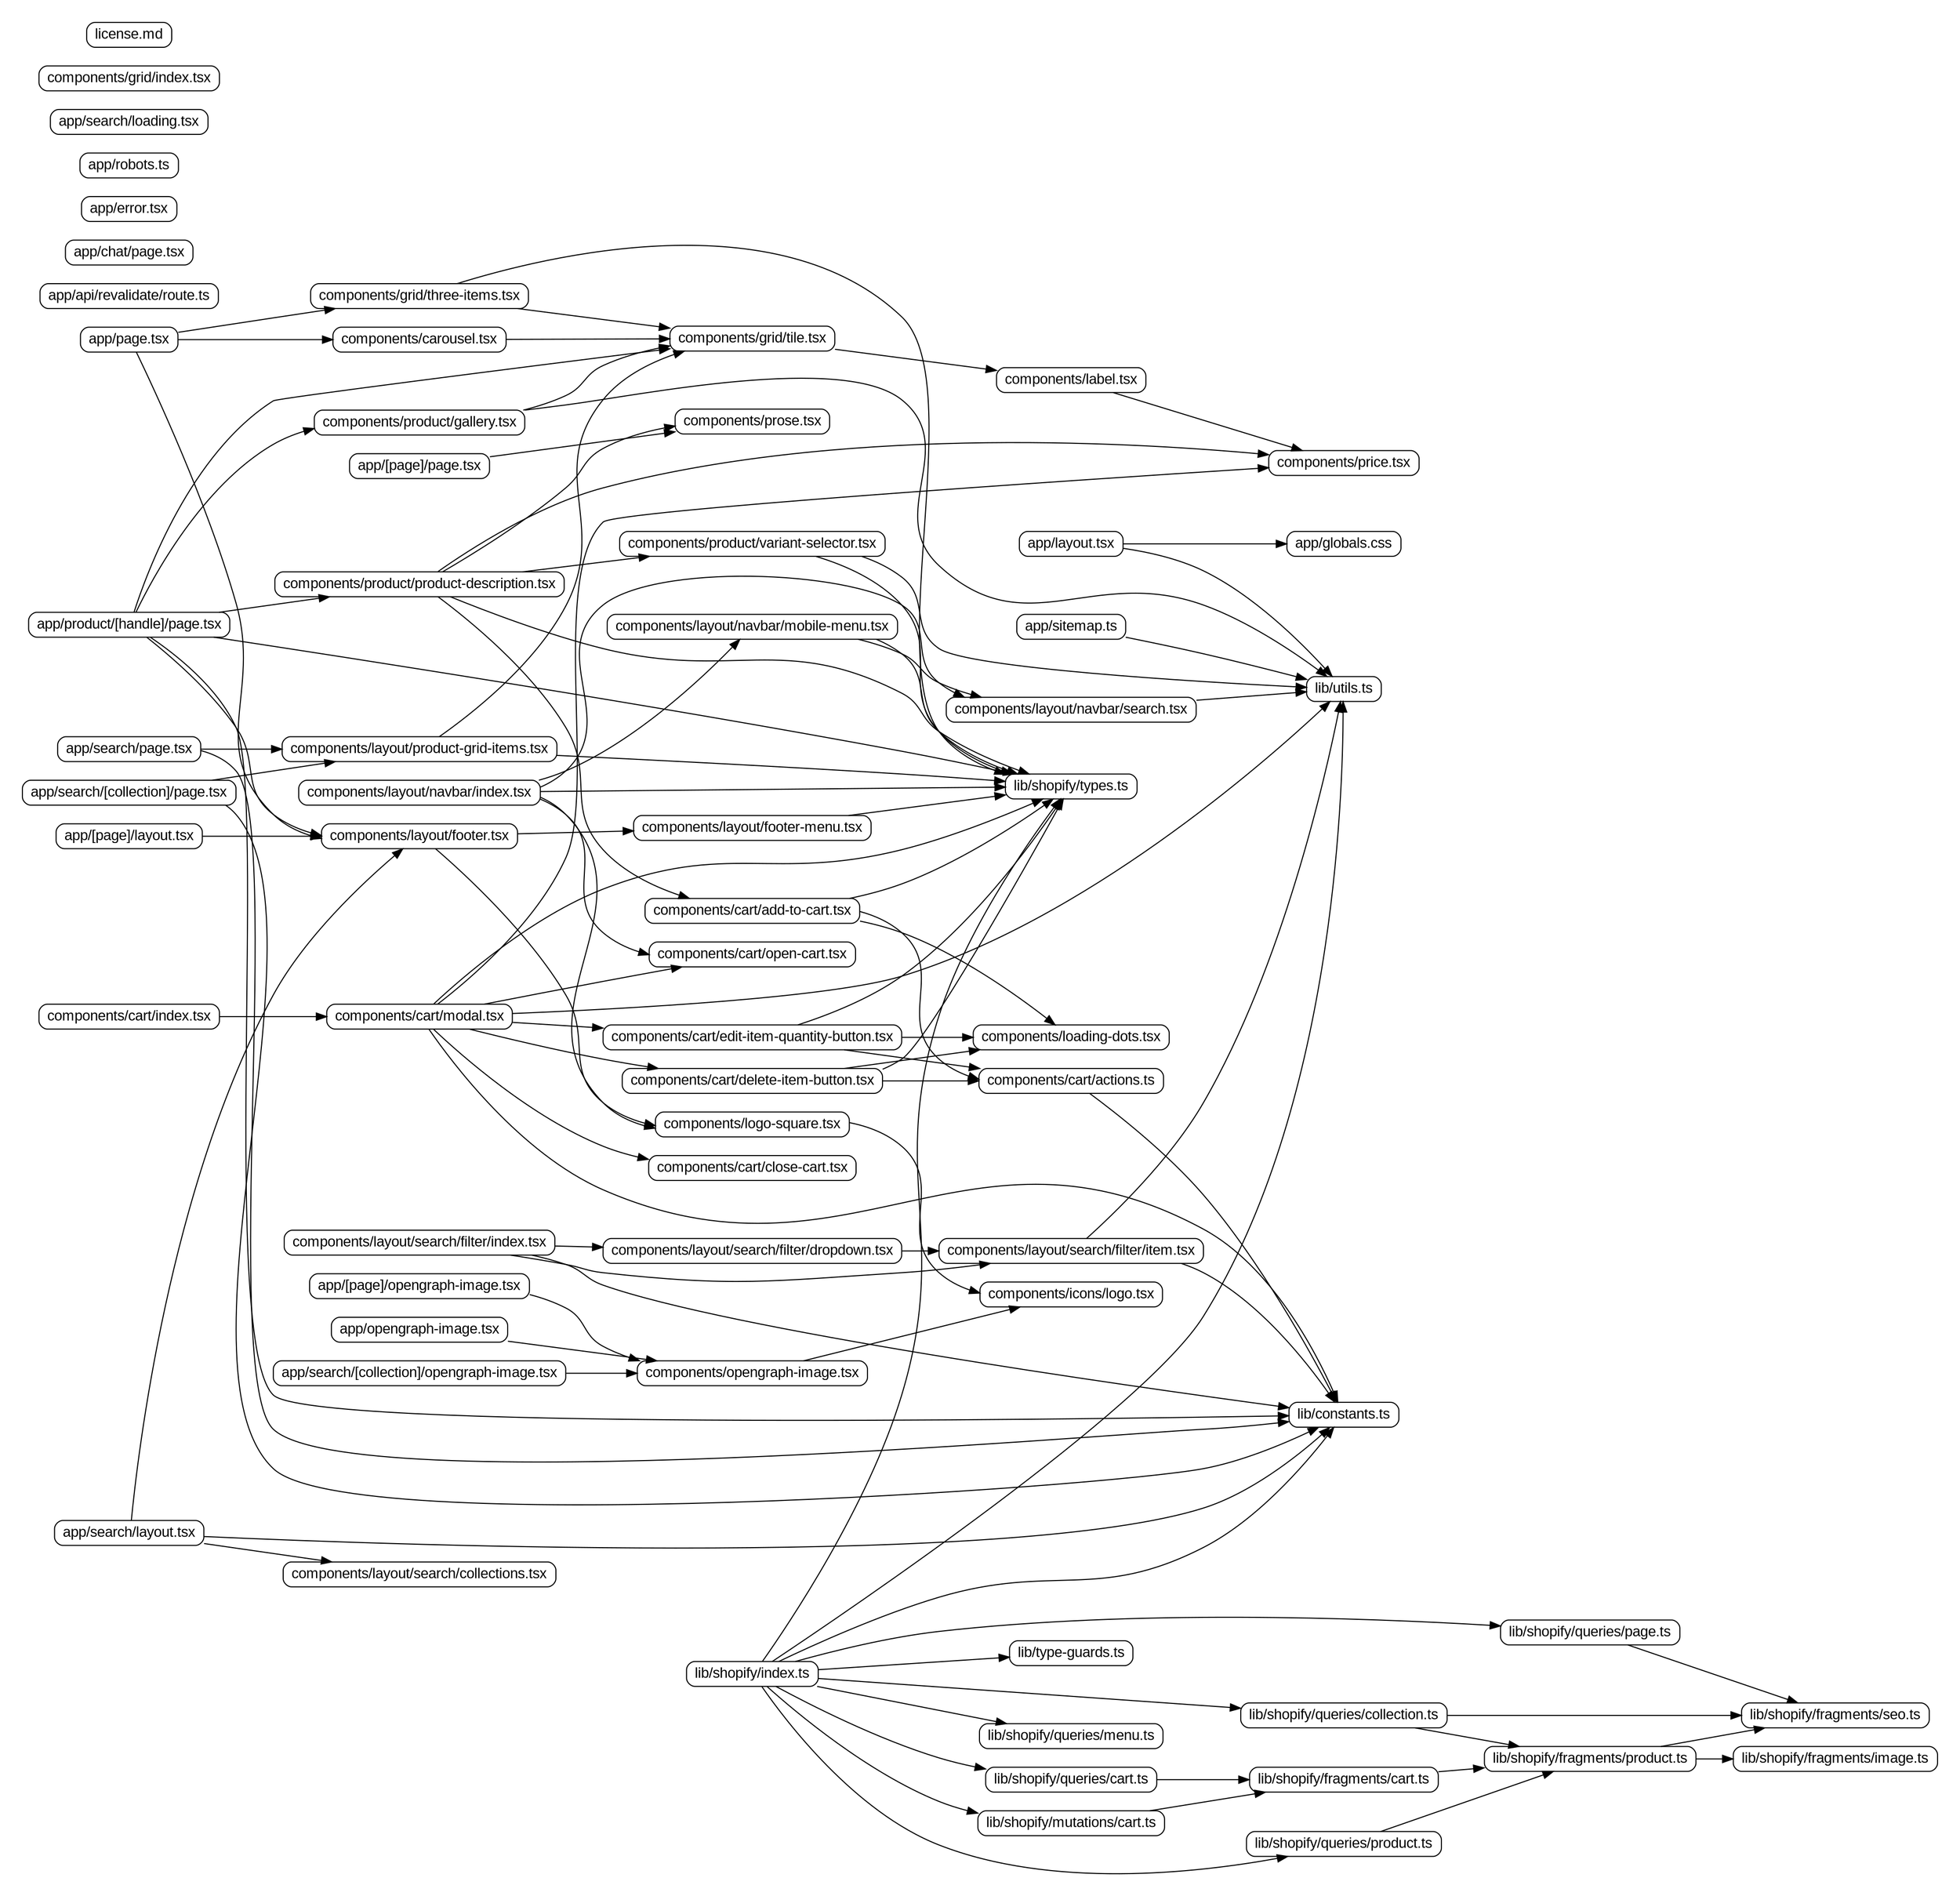 digraph G {
	graph [bb="0,0,1842.2,1806.1",
		bgcolor="white",
		layout=dot,
		overlap=false,
		pad=0.3,
		rankdir=LR
	];
	node [color="#black",
		fontcolor="#black",
		fontname=Arial,
		fontsize="14px",
		height=0,
		label="\N",
		shape=box,
		style=rounded
	];
	edge [color="#black"];
	"app/[page]/layout.tsx"	[height=0.32986,
		pos="102.5,1191.2",
		width=1.9514];
	"components/layout/footer.tsx"	[height=0.32986,
		pos="381.75,1191.2",
		width=2.6181];
	"app/[page]/layout.tsx" -> "components/layout/footer.tsx"	[pos="e,287.01,1191.2 173.1,1191.2 204.09,1191.2 241.25,1191.2 275.52,1191.2"];
	"components/layout/footer-menu.tsx"	[height=0.32986,
		pos="702.25,1191.2",
		width=3.1701];
	"components/layout/footer.tsx" -> "components/layout/footer-menu.tsx"	[pos="e,587.82,1191.2 476.16,1191.2 507.57,1191.2 543.14,1191.2 576.57,1191.2"];
	"components/logo-square.tsx"	[height=0.32986,
		pos="702.25,791.23",
		width=2.5868];
	"components/layout/footer.tsx" -> "components/logo-square.tsx"	[pos="e,608.83,787.47 426.79,1178.9 458.78,1167.5 500.21,1147.3 522.5,1114.2 598.03,1002.1 464.24,909.12 558.5,812.23 569.25,801.18 583.09,\
794.23 597.9,790.05"];
	"app/[page]/opengraph-image.tsx"	[height=0.32986,
		pos="381.75,509.23",
		width=2.9306];
	"components/opengraph-image.tsx"	[height=0.32986,
		pos="702.25,509.23",
		width=3.0764];
	"app/[page]/opengraph-image.tsx" -> "components/opengraph-image.tsx"	[pos="e,591.26,509.23 487.48,509.23 517.11,509.23 549.61,509.23 580.12,509.23"];
	"components/icons/logo.tsx"	[color="#black",
		fontcolor="#black",
		height=0.32986,
		pos="1009.2,585.23",
		width=2.441];
	"components/opengraph-image.tsx" -> "components/icons/logo.tsx"	[pos="e,958.73,572.89 752.59,521.53 805.78,534.78 890.48,555.89 947.67,570.14"];
	"app/[page]/page.tsx"	[height=0.32986,
		pos="381.75,1350.2",
		width=1.8681];
	"components/prose.tsx"	[color="#black",
		fontcolor="#black",
		height=0.32986,
		pos="702.25,1465.2",
		width=2.066];
	"app/[page]/page.tsx" -> "components/prose.tsx"	[pos="e,627.64,1464.4 449.32,1348 474.19,1350.1 501.48,1356.3 522.5,1371.2 550.4,1391 530.91,1419 558.5,1439.2 575.22,1451.5 595.94,1458.5 \
616.35,1462.5"];
	"app/api/revalidate/route.ts"	[color="#black",
		fontcolor="#black",
		height=0.32986,
		pos="102.5,1542.2",
		width=2.3785];
	"app/chat/page.tsx"	[color="#black",
		fontcolor="#black",
		height=0.32986,
		pos="102.5,1584.2",
		width=1.7014];
	"app/error.tsx"	[color="#black",
		fontcolor="#black",
		height=0.32986,
		pos="102.5,1626.2",
		width=1.2639];
	"app/globals.css"	[color="#black",
		fontcolor="#black",
		height=0.32986,
		pos="1271.6,1309.2",
		width=1.5139];
	"app/layout.tsx"	[height=0.32986,
		pos="1009.2,1309.2",
		width=1.3785];
	"app/layout.tsx" -> "app/globals.css"	[pos="e,1216.9,1309.2 1059.2,1309.2 1100.6,1309.2 1160.1,1309.2 1205.4,1309.2"];
	"lib/utils.ts"	[color="#black",
		fontcolor="#black",
		height=0.32986,
		pos="1271.6,1086.2",
		width=0.99306];
	"app/layout.tsx" -> "lib/utils.ts"	[pos="e,1266.2,1098.4 1059.1,1307.8 1084,1305 1113.8,1298.4 1136.5,1283.2 1202.4,1239.3 1244.8,1150.8 1261.9,1109.1"];
	"app/opengraph-image.tsx"	[height=0.32986,
		pos="381.75,593.23",
		width=2.3576];
	"app/opengraph-image.tsx" -> "components/opengraph-image.tsx"	[pos="e,592.81,521.57 466.79,589.57 485.85,586.33 505.47,580.97 522.5,572.23 542.91,561.76 538.25,546.03 558.5,535.23 565.92,531.28 573.83,\
527.92 581.98,525.05"];
	"app/page.tsx"	[height=0.32986,
		pos="102.5,1500.2",
		width=1.2951];
	"app/page.tsx" -> "components/layout/footer.tsx"	[pos="e,349.44,1203.6 108.17,1488.1 122.79,1451.4 170.93,1339.9 241,1271.2 269.41,1243.4 309.39,1221.8 339.31,1208.1"];
	"components/carousel.tsx"	[height=0.32986,
		pos="381.75,1500.2",
		width=2.3056];
	"app/page.tsx" -> "components/carousel.tsx"	[pos="e,298.37,1500.2 149.59,1500.2 186.93,1500.2 240.76,1500.2 287.08,1500.2"];
	"components/grid/three-items.tsx"	[height=0.32986,
		pos="381.75,1542.2",
		width=2.9097];
	"app/page.tsx" -> "components/grid/three-items.tsx"	[pos="e,298.35,1529.9 149.33,1507.3 176.06,1511.4 210.44,1516.6 241,1521.2 255.93,1523.5 271.76,1525.9 287.2,1528.2"];
	"components/grid/tile.tsx"	[height=0.32986,
		pos="702.25,1507.2",
		width=2.2014];
	"components/carousel.tsx" -> "components/grid/tile.tsx"	[pos="e,622.73,1505.5 465.19,1502 509.96,1503 565.38,1504.2 611.28,1505.3"];
	"components/grid/three-items.tsx" -> "components/grid/tile.tsx"	[pos="e,622.54,1515.9 486.6,1530.8 526.83,1526.4 572.45,1521.4 611.26,1517.1"];
	"lib/shopify/types.ts"	[color="#black",
		fontcolor="#black",
		height=0.32986,
		pos="1009.2,1095.2",
		width=1.7535];
	"components/grid/three-items.tsx" -> "lib/shopify/types.ts"	[pos="e,945.81,1090.6 417.24,1554.6 502.81,1582.8 726.53,1641.1 846,1528.2 912.81,1465.1 819.59,1183.7 882,1116.2 895.5,1101.6 914.97,\
1094.7 934.6,1091.8"];
	"app/product/[handle]/page.tsx"	[height=0.32986,
		pos="102.5,1265.2",
		width=2.691];
	"app/product/[handle]/page.tsx" -> "components/layout/footer.tsx"	[pos="e,302.67,1203.6 134.48,1252.9 162.08,1242.3 203.74,1227.1 241,1217.2 257.24,1212.9 274.72,1209.1 291.65,1205.7"];
	"app/product/[handle]/page.tsx" -> "components/grid/tile.tsx"	[pos="e,622.53,1496.8 111.09,1277.5 129.51,1306.1 179.66,1377.8 241,1413.2 256.67,1422.3 540.71,1482.9 558.5,1486.2 575.46,1489.4 593.64,\
1492.4 611.14,1495.1"];
	"components/product/gallery.tsx"	[height=0.32986,
		pos="381.75,1392.2",
		width=2.816];
	"app/product/[handle]/page.tsx" -> "components/product/gallery.tsx"	[pos="e,280.17,1383.4 115,1277.5 137.04,1300.3 187.76,1348.5 241,1371.2 249.94,1375 259.45,1378.2 269.15,1380.8"];
	"components/product/product-description.tsx"	[height=0.32986,
		pos="381.75,1292.2",
		width=3.8681];
	"app/product/[handle]/page.tsx" -> "components/product/product-description.tsx"	[pos="e,253.97,1279.9 199.69,1274.6 213.65,1276 228.24,1277.4 242.83,1278.8"];
	"lib/constants.ts"	[color="#black",
		fontcolor="#blakc",
		height=0.32986,
		pos="1271.6,469.23",
		width=1.4618];
	"app/product/[handle]/page.tsx" -> "lib/constants.ts"	[pos="e,1218.8,468.25 148.89,1253 169.6,1244.9 192.3,1232.1 205,1212.2 248.44,1144.4 183.16,544.29 241,488.23 275.76,454.54 988.94,464.27 \
1207.5,468.05"];
	"app/product/[handle]/page.tsx" -> "lib/shopify/types.ts"	[pos="e,945.81,1093.2 199.57,1261.1 394.56,1252.4 820.51,1231.3 846,1212.2 882.51,1185 846.81,1145.2 882,1116.2 896.71,1104.1 915.71,1097.8 \
934.5,1094.7"];
	"components/label.tsx"	[height=0.32986,
		pos="1009.2,1486.2",
		width=1.9931];
	"components/grid/tile.tsx" -> "components/label.tsx"	[pos="e,937.01,1491.1 781.8,1501.8 825.88,1498.8 880.84,1495 925.58,1491.9"];
	"components/product/gallery.tsx" -> "lib/utils.ts"	[pos="e,1262.1,1098.4 483.51,1398.8 581.86,1400.8 732.81,1391.7 846,1330.2 867.6,1318.5 861.17,1301.3 882,1288.2 981.11,1226.1 1035.2,\
1279.7 1136.5,1221.2 1187.7,1191.7 1232.8,1137.6 1255.3,1107.6"];
	"components/product/gallery.tsx" -> "components/grid/tile.tsx"	[pos="e,622.65,1506.8 449.3,1404.6 473.9,1411.4 500.99,1421.7 522.5,1437.2 544.43,1453 535.34,1472.3 558.5,1486.2 574.39,1495.8 593.04,\
1501.6 611.51,1505"];
	"components/product/product-description.tsx" -> "components/prose.tsx"	[pos="e,627.61,1466.4 480.24,1304.6 495.79,1310.1 510.64,1318 522.5,1329.2 559.9,1364.5 519.74,1405.4 558.5,1439.2 574.51,1453.2 595.47,\
1460.8 616.37,1464.7"];
	"components/product/product-description.tsx" -> "lib/shopify/types.ts"	[pos="e,945.76,1092.3 521.29,1286 648.67,1279.1 821.42,1265.9 846,1245.2 891.53,1206.9 837.71,1156 882,1116.2 896.37,1103.3 915.54,1096.8 \
934.6,1093.7"];
	"components/cart/add-to-cart.tsx"	[height=0.32986,
		pos="702.25,955.23",
		width=2.8681];
	"components/product/product-description.tsx" -> "components/cart/add-to-cart.tsx"	[pos="e,635.94,967.6 422.66,1279.9 454.77,1267.9 498.37,1246.4 522.5,1212.2 574.13,1139.2 502.3,1083.8 558.5,1014.2 575.23,993.52 600.46,\
980 625.08,971.2"];
	"components/price.tsx"	[color="#blakc",
		fontcolor="#blakc",
		height=0.32986,
		pos="1271.6,1425.2",
		width=2.0035];
	"components/product/product-description.tsx" -> "components/price.tsx"	[pos="e,1199.1,1433.9 456.85,1304.6 478.86,1310.2 502.43,1318.1 522.5,1329.2 541.73,1339.9 538.42,1354.2 558.5,1363.2 769.39,1457.9 1050.4,\
1447.6 1187.8,1435"];
	"components/product/variant-selector.tsx"	[height=0.32986,
		pos="702.25,1309.2",
		width=3.5451];
	"components/product/product-description.tsx" -> "components/product/variant-selector.tsx"	[pos="e,574.6,1302.5 521.06,1299.6 535.1,1300.4 549.36,1301.1 563.4,1301.9"];
	"app/robots.ts"	[color="#blakc",
		fontcolor="#blakc",
		height=0.32986,
		pos="102.5,1668.2",
		width=1.3056];
	"app/search/[collection]/opengraph-image.tsx"	[height=0.32986,
		pos="381.75,551.23",
		width=3.9097];
	"app/search/[collection]/opengraph-image.tsx" -> "components/opengraph-image.tsx"	[pos="e,607.53,521.59 476.59,538.86 514.16,533.91 557.62,528.17 596.25,523.08"];
	"app/search/[collection]/page.tsx"	[height=0.32986,
		pos="102.5,1049.2",
		width=2.8472];
	"app/search/[collection]/page.tsx" -> "lib/constants.ts"	[pos="e,1218.8,462.56 158.88,1036.9 176.42,1030.2 194.08,1019.9 205,1004.2 274.99,903.99 151.76,538.81 241,455.23 313.62,387.22 1037.1,\
450.06 1136.5,455.23 1159.7,456.44 1185.1,458.82 1207.4,461.27"];
	"components/layout/product-grid-items.tsx"	[height=0.32986,
		pos="381.75,1093.2",
		width=3.6701];
	"app/search/[collection]/page.tsx" -> "components/layout/product-grid-items.tsx"	[pos="e,302.89,1080.9 181.47,1061.6 215.72,1067 256.13,1073.5 291.57,1079.1"];
	"components/layout/product-grid-items.tsx" -> "components/grid/tile.tsx"	[pos="e,622.52,1513.1 426.84,1105.5 458.85,1116.9 500.3,1137.1 522.5,1170.2 561.84,1229 509.35,1435.5 558.5,1486.2 572.4,1500.6 591.5,\
1508 611.21,1511.5"];
	"components/layout/product-grid-items.tsx" -> "lib/shopify/types.ts"	[pos="e,945.64,1104 432.76,1105.6 467.73,1113.5 515.65,1123.1 558.5,1127.2 685.69,1139.4 719.62,1146.1 846,1127.2 862.55,1124.8 865.71,\
1120.1 882,1116.2 898.86,1112.3 917.15,1108.8 934.44,1105.8"];
	"app/search/layout.tsx"	[height=0.32986,
		pos="102.5,353.23",
		width=1.9931];
	"app/search/layout.tsx" -> "components/layout/footer.tsx"	[pos="e,337.12,1179 106.46,365.38 119.57,419.57 173.25,644.92 205,832.23 215.56,894.52 205.48,1062 241,1114.2 261.13,1143.8 296.56,1163.2 \
326.71,1175.1"];
	"app/search/layout.tsx" -> "lib/constants.ts"	[pos="e,1257.4,456.89 173.12,340.88 343.37,313.63 791.99,259.8 1136.5,379.23 1180.6,394.53 1224.1,428.02 1249.1,449.55"];
	"components/layout/search/collections.tsx"	[color="#black",
		fontcolor="#black",
		height=0.32986,
		pos="381.75,353.23",
		width=3.6389];
	"app/search/layout.tsx" -> "components/layout/search/collections.tsx"	[pos="e,250.38,353.23 174.54,353.23 194.37,353.23 216.65,353.23 239.03,353.23"];
	"app/search/loading.tsx"	[color="#black",
		fontcolor="#black",
		height=0.32986,
		pos="102.5,1710.2",
		width=2.0972];
	"app/search/page.tsx"	[height=0.32986,
		pos="102.5,983.23",
		width=1.9097];
	"app/search/page.tsx" -> "lib/constants.ts"	[pos="e,1247.2,457.07 120.47,971.08 144.17,953.01 186.37,916.61 205,874.23 246,780.98 166.19,486.38 241,417.23 314.07,349.7 1038.7,398.94 \
1136.5,417.23 1172.1,423.89 1210.4,439.7 1236.9,452.14"];
	"app/search/page.tsx" -> "components/layout/product-grid-items.tsx"	[pos="e,349.95,1081 134.5,995.53 184.57,1015.4 283.3,1054.6 339.34,1076.8"];
	"app/sitemap.ts"	[height=0.32986,
		pos="1009.2,1137.2",
		width=1.4514];
	"app/sitemap.ts" -> "lib/utils.ts"	[pos="e,1235.4,1094.7 1062,1129.3 1084.9,1125.6 1112.1,1121 1136.5,1116.2 1165.9,1110.5 1198.7,1103.2 1224.5,1097.2"];
	"components/cart/actions.ts"	[height=0.32986,
		pos="1009.2,749.23",
		width=2.4618];
	"components/cart/actions.ts" -> "lib/constants.ts"	[pos="e,1265.6,481.52 1043.5,736.9 1070.8,725.54 1109.3,706.62 1136.5,681.23 1197.5,624.36 1242.3,533.95 1261,492"];
	"components/cart/add-to-cart.tsx" -> "lib/shopify/types.ts"	[pos="e,945.78,1083.4 747.5,967.55 777.18,977.18 816.14,992.6 846,1014.2 865.91,1028.7 861.45,1042.7 882,1056.2 897.88,1066.7 916.69,1074.4 \
934.88,1080.1"];
	"components/cart/add-to-cart.tsx" -> "components/cart/actions.ts"	[pos="e,963.31,761.6 805.83,954.58 820.55,950.58 834.56,944.17 846,934.23 888.69,897.17 845.69,855.57 882,812.23 900.23,790.48 927.81,\
775.52 952.56,765.65"];
	"components/loading-dots.tsx"	[color="#black",
		fontcolor="#black",
		height=0.32986,
		pos="1009.2,833.23",
		width=2.6181];
	"components/cart/add-to-cart.tsx" -> "components/loading-dots.tsx"	[pos="e,993.26,845.59 805.9,945.34 819.61,942.52 833.3,938.89 846,934.23 899.41,914.65 954.05,876 984.32,852.6"];
	"components/cart/close-cart.tsx"	[color="#black",
		fontcolor="#black",
		height=0.32986,
		pos="702.25,749.23",
		width=2.7743];
	"components/cart/delete-item-button.tsx"	[height=0.32986,
		pos="702.25,833.23",
		width=3.4826];
	"components/cart/delete-item-button.tsx" -> "lib/shopify/types.ts"	[pos="e,945.64,1089.1 767.07,845.59 795.11,854.17 826.11,868.5 846,892.23 893.93,949.43 831.48,1001.3 882,1056.2 895.76,1071.2 915.12,\
1080.5 934.55,1086.2"];
	"components/cart/delete-item-button.tsx" -> "components/cart/actions.ts"	[pos="e,981.88,761.6 806.35,820.89 819.78,818.46 833.28,815.59 846,812.23 890.36,800.52 939.18,780.54 971.56,766.22"];
	"components/cart/delete-item-button.tsx" -> "components/loading-dots.tsx"	[pos="e,914.52,833.23 827.75,833.23 852.77,833.23 878.84,833.23 903.13,833.23"];
	"components/cart/edit-item-quantity-button.tsx"	[height=0.32986,
		pos="702.25,707.23",
		width=3.9931];
	"components/cart/edit-item-quantity-button.tsx" -> "lib/shopify/types.ts"	[pos="e,945.94,1090.3 835.87,719.52 839.48,722.09 842.87,724.99 846,728.23 947.78,833.82 788.62,943.15 882,1056.2 895.25,1072.3 914.96,\
1081.9 934.89,1087.5"];
	"components/cart/edit-item-quantity-button.tsx" -> "components/cart/actions.ts"	[pos="e,920.34,737.13 793.11,719.61 829.65,724.64 872.01,730.47 909.42,735.63"];
	"components/cart/edit-item-quantity-button.tsx" -> "components/loading-dots.tsx"	[pos="e,975.06,820.96 827,719.61 833.59,722.05 839.97,724.91 846,728.23 867.53,740.11 862.62,755.11 882,770.23 907.01,789.75 939.02,805.64 \
964.56,816.58"];
	"components/cart/index.tsx"	[height=0.32986,
		pos="102.5,853.23",
		width=2.4097];
	"components/cart/modal.tsx"	[height=0.32986,
		pos="381.75,853.23",
		width=2.4826];
	"components/cart/index.tsx" -> "components/cart/modal.tsx"	[pos="e,292.21,853.23 189.7,853.23 218.6,853.23 251.06,853.23 280.91,853.23"];
	"components/cart/modal.tsx" -> "lib/utils.ts"	[pos="e,1249.1,1073.9 471.59,852.52 565.84,853.65 718.43,860.91 846,892.23 981.99,925.63 1010.1,953.94 1136.5,1014.2 1172.3,1031.3 1212.2,\
1053.1 1239.1,1068.2"];
	"components/cart/modal.tsx" -> "lib/constants.ts"	[pos="e,1265.9,481.21 390.83,841.06 413.04,808.8 478.69,721.18 558.5,686.23 794.32,582.96 910.17,770.91 1136.5,648.23 1201.4,613.03 1243.9,\
531.31 1261.5,491.64"];
	"components/cart/modal.tsx" -> "lib/shopify/types.ts"	[pos="e,945.98,1093.3 401.38,865.29 430.59,884.99 487.45,926.71 522.5,974.23 546.12,1006.3 526.15,1033.1 558.5,1056.2 588.32,1077.6 815.04,\
1088.6 934.74,1092.9"];
	"components/cart/modal.tsx" -> "components/cart/close-cart.tsx"	[pos="e,602.12,759.94 403.58,840.89 435.69,822.46 499.72,788.01 558.5,770.23 568.93,767.08 579.94,764.39 591.02,762.1"];
	"components/cart/modal.tsx" -> "components/cart/delete-item-button.tsx"	[pos="e,576.41,841.07 471.47,847.66 500.53,845.84 533.52,843.77 565.25,841.77"];
	"components/cart/modal.tsx" -> "components/cart/edit-item-quantity-button.tsx"	[pos="e,585.09,719.56 395.13,841.15 422.2,815.54 489.71,755.88 558.5,728.23 563.54,726.21 568.74,724.38 574.06,722.72"];
	"components/cart/open-cart.tsx"	[color="#black",
		fontcolor="#black",
		height=0.32986,
		pos="702.25,913.23",
		width=2.7535];
	"components/cart/modal.tsx" -> "components/cart/open-cart.tsx"	[pos="e,632.61,900.89 445.76,865.6 479.23,872.12 521.08,880.21 558.5,887.23 578.87,891.06 600.89,895.11 621.39,898.85"];
	"components/cart/modal.tsx" -> "components/price.tsx"	[pos="e,1199.3,1414.1 405.62,865.5 437.93,884.19 495.95,923.11 522.5,974.23 559.15,1044.8 502.66,1273.6 558.5,1330.2 603.66,1376 782.23,\
1354.9 846,1363.2 965.13,1378.8 1102.7,1399.3 1188.2,1412.4"];
	"components/grid/index.tsx"	[color="#black",
		fontcolor="#black",
		height=0.32986,
		pos="102.5,1752.2",
		width=2.4097];
	"components/label.tsx" -> "components/price.tsx"	[pos="e,1218,1437.6 1062.9,1473.9 1104.5,1464.2 1162.6,1450.5 1206.8,1440.2"];
	"components/layout/footer-menu.tsx" -> "lib/shopify/types.ts"	[pos="e,945.83,1096.2 816.56,1179 826.92,1175.4 836.92,1170.9 846,1165.2 868.92,1150.9 858.98,1130.4 882,1116.2 897.68,1106.6 916.42,1101 \
934.61,1097.8"];
	"components/logo-square.tsx" -> "components/icons/logo.tsx"	[pos="e,921.07,585.91 795.81,793.8 814.32,790.15 832.26,783.05 846,770.23 900.58,719.35 827.9,657.63 882,606.23 890.09,598.54 899.88,593.06 \
910.37,589.22"];
	"components/layout/navbar/index.tsx"	[height=0.32986,
		pos="381.75,995.23",
		width=3.2222];
	"components/layout/navbar/index.tsx" -> "lib/shopify/types.ts"	[pos="e,945.92,1103.6 405.14,1007.6 450.62,1032.6 550.25,1087.1 558.5,1089.2 687.58,1122.5 844.48,1114.1 934.72,1104.8"];
	"components/layout/navbar/index.tsx" -> "components/cart/open-cart.tsx"	[pos="e,602.87,925.22 412.71,982.89 447.28,969.11 506.11,947.06 558.5,934.23 569.18,931.62 580.38,929.29 591.63,927.21"];
	"components/layout/navbar/index.tsx" -> "components/logo-square.tsx"	[pos="e,608.79,792.58 400.3,983.03 428.51,962.79 484.63,919.96 522.5,874.23 542.82,849.69 532.12,830.11 558.5,812.23 570.2,804.31 583.68,\
798.86 597.58,795.17"];
	"components/layout/navbar/mobile-menu.tsx"	[height=0.32986,
		pos="702.25,1035.2",
		width=3.8785];
	"components/layout/navbar/index.tsx" -> "components/layout/navbar/mobile-menu.tsx"	[pos="e,602.87,1022.9 480.91,1007.6 516.03,1012 555.81,1017 591.82,1021.5"];
	"components/layout/navbar/search.tsx"	[height=0.32986,
		pos="1009.2,1035.2",
		width=3.3368];
	"components/layout/navbar/index.tsx" -> "components/layout/navbar/search.tsx"	[pos="e,923.77,1022.9 498.1,997.16 591.94,999.4 727.7,1004.2 846,1014.2 867.57,1016.1 890.68,1018.7 912.49,1021.4"];
	"components/layout/navbar/mobile-menu.tsx" -> "lib/shopify/types.ts"	[pos="e,951.26,1082.9 773.02,1047.6 796.26,1051.8 822.27,1056.6 846,1061.2 876.92,1067.3 911.06,1074.4 940.02,1080.5"];
	"components/layout/navbar/mobile-menu.tsx" -> "components/layout/navbar/search.tsx"	[pos="e,888.93,1035.2 842.36,1035.2 854.15,1035.2 866.04,1035.2 877.76,1035.2"];
	"components/layout/navbar/search.tsx" -> "lib/utils.ts"	[pos="e,1235.7,1079.4 1073.3,1047.6 1119.9,1056.7 1182.4,1069 1224.4,1077.2"];
	"components/layout/search/filter/dropdown.tsx"	[height=0.32986,
		pos="702.25,589.23",
		width=3.9931];
	"components/layout/search/filter/item.tsx"	[height=0.32986,
		pos="1009.2,627.23",
		width=3.5347];
	"components/layout/search/filter/dropdown.tsx" -> "components/layout/search/filter/item.tsx"	[pos="e,908.94,614.86 802.27,601.57 832.72,605.37 866.41,609.56 897.58,613.45"];
	"components/layout/search/filter/item.tsx" -> "lib/utils.ts"	[pos="e,1268.5,1074 1032,639.51 1059.8,656.24 1107.8,688.69 1136.5,728.23 1216.5,838.61 1254.5,1002.3 1266.4,1062.7"];
	"components/layout/search/filter/item.tsx" -> "lib/constants.ts"	[pos="e,1262.9,481.21 1115.9,614.91 1123.1,612.49 1130,609.62 1136.5,606.23 1189.8,578.46 1234.6,521.7 1256.4,490.67"];
	"components/layout/search/filter/index.tsx"	[height=0.32986,
		pos="381.75,635.23",
		width=3.6181];
	"components/layout/search/filter/index.tsx" -> "lib/constants.ts"	[pos="e,1218.7,476.89 504.43,622.9 510.71,620.44 516.78,617.57 522.5,614.23 544.93,601.16 535.96,581.11 558.5,568.23 670.41,504.3 718.32,\
547.84 846,530.23 974.42,512.52 1124.5,490.7 1207.4,478.54"];
	"components/layout/search/filter/index.tsx" -> "components/layout/search/filter/dropdown.tsx"	[pos="e,615.66,601.6 468.1,622.91 510.14,616.84 561.01,609.49 604.49,603.21"];
	"components/layout/search/filter/index.tsx" -> "components/layout/search/filter/item.tsx"	[pos="e,881.75,628.85 512.35,633.58 616.88,632.24 763.55,630.36 870.25,629"];
	"components/product/variant-selector.tsx" -> "lib/utils.ts"	[pos="e,1249.7,1098.6 788.28,1296.9 807.68,1292.6 827.9,1286.8 846,1279.2 863.73,1271.8 864.91,1264 882,1255.2 989.59,1199.8 1026.4,1208.5 \
1136.5,1158.2 1172.8,1141.7 1212.9,1119.6 1239.7,1104.3"];
	"components/product/variant-selector.tsx" -> "lib/shopify/types.ts"	[pos="e,945.92,1091.7 827.23,1296.9 834.05,1293.2 840.39,1288.7 846,1283.2 900.54,1230.4 827.05,1168.6 882,1116.2 896.11,1102.8 915.39,\
1096.1 934.63,1093.1"];
	"lib/shopify/fragments/cart.ts"	[height=0.32986,
		pos="1271.6,134.23",
		width=2.5139];
	"lib/shopify/fragments/product.ts"	[height=0.32986,
		pos="1508.5,94.235",
		width=2.8264];
	"lib/shopify/fragments/cart.ts" -> "lib/shopify/fragments/product.ts"	[pos="e,1434.9,106.59 1345,121.91 1369.9,117.67 1398,112.89 1423.7,108.51"];
	"lib/shopify/fragments/image.ts"	[color="#black",
		fontcolor="#black",
		height=0.32986,
		pos="1744.2,94.235",
		width=2.7222];
	"lib/shopify/fragments/product.ts" -> "lib/shopify/fragments/image.ts"	[pos="e,1646,94.235 1610.7,94.235 1618.6,94.235 1626.7,94.235 1634.7,94.235"];
	"lib/shopify/fragments/seo.ts"	[color="#black",
		fontcolor="#black",
		height=0.32986,
		pos="1744.2,52.235",
		width=2.5035];
	"lib/shopify/fragments/product.ts" -> "lib/shopify/fragments/seo.ts"	[pos="e,1674.5,64.593 1578.4,81.861 1605,77.076 1635.7,71.567 1663.3,66.608"];
	"lib/shopify/index.ts"	[height=0.32986,
		pos="702.25,193.23",
		width=1.7535];
	"lib/shopify/index.ts" -> "lib/utils.ts"	[pos="e,1270.2,1074.2 720.08,205.47 792.7,258.56 1078.1,470.51 1136.5,564.23 1242.6,734.64 1265.1,986.07 1269.6,1063"];
	"lib/shopify/index.ts" -> "lib/constants.ts"	[pos="e,1266.3,456.98 750.82,205.54 786.7,214.55 837.23,226.65 882,235.23 994.32,256.78 1039.6,212.54 1136.5,273.23 1203.6,315.24 1245.5,\
404.45 1262.2,446.46"];
	"lib/shopify/index.ts" -> "lib/shopify/types.ts"	[pos="e,945.82,1090.7 711.37,205.49 736.83,244.64 815.2,371.03 846,488.23 862.07,549.4 842.87,1006.6 882,1056.2 894.94,1072.7 914.66,1082.3 \
934.7,1088"];
	"lib/shopify/mutations/cart.ts"	[height=0.32986,
		pos="1009.2,172.23",
		width=2.4931];
	"lib/shopify/index.ts" -> "lib/shopify/mutations/cart.ts"	[pos="e,919.28,178.36 765.71,188.93 806.6,186.12 860.96,182.38 907.84,179.15"];
	"lib/shopify/queries/cart.ts"	[height=0.32986,
		pos="1009.2,130.23",
		width=2.2847];
	"lib/shopify/index.ts" -> "lib/shopify/queries/cart.ts"	[pos="e,928.97,142.6 752,180.86 787.83,172 837.77,160.1 882,151.23 893.59,148.91 905.82,146.65 917.92,144.52"];
	"lib/shopify/queries/collection.ts"	[height=0.32986,
		pos="1271.6,12.235",
		width=2.7535];
	"lib/shopify/index.ts" -> "lib/shopify/queries/collection.ts"	[pos="e,1172.1,1.9372 712.44,181.05 736.35,150.4 804.14,70.294 882,38.235 970.83,1.6598 1080.8,-2.3277 1161,1.3674"];
	"lib/shopify/queries/menu.ts"	[color="#black",
		fontcolor="#black",
		height=0.32986,
		pos="1009.2,214.23",
		width=2.4514];
	"lib/shopify/index.ts" -> "lib/shopify/queries/menu.ts"	[pos="e,920.73,208.21 765.71,197.54 807.09,200.38 862.26,204.18 909.53,207.44"];
	"lib/shopify/queries/page.ts"	[height=0.32986,
		pos="1508.5,52.235",
		width=2.3889];
	"lib/shopify/index.ts" -> "lib/shopify/queries/page.ts"	[pos="e,1422.2,42.767 716.81,181.19 745.11,156.93 813.49,102.65 882,81.235 1062.1,24.924 1285.5,31.644 1410.7,41.807"];
	"lib/shopify/queries/product.ts"	[height=0.32986,
		pos="1271.6,92.235",
		width=2.5972];
	"lib/shopify/index.ts" -> "lib/shopify/queries/product.ts"	[pos="e,1177.7,86.145 722.66,180.94 754.49,161.52 820.41,124.41 882,109.23 976.22,86.027 1087.1,83.515 1166.3,85.779"];
	"lib/type-guards.ts"	[color="#black",
		fontcolor="#black",
		height=0.32986,
		pos="1009.2,294.23",
		width=1.6493];
	"lib/shopify/index.ts" -> "lib/type-guards.ts"	[pos="e,949.51,284.59 728.13,205.5 762.15,221.84 825.42,250.72 882,268.23 900.05,273.82 919.94,278.55 938.47,282.38"];
	"lib/shopify/mutations/cart.ts" -> "lib/shopify/fragments/cart.ts"	[pos="e,1186.1,146.58 1094.8,159.9 1120.4,156.16 1148.7,152.03 1174.9,148.2"];
	"lib/shopify/queries/cart.ts" -> "lib/shopify/fragments/cart.ts"	[pos="e,1180.6,132.85 1091.9,131.49 1116.5,131.87 1143.7,132.29 1169.4,132.68"];
	"lib/shopify/queries/collection.ts" -> "lib/shopify/fragments/product.ts"	[pos="e,1438.1,81.89 1295.3,24.411 1321.4,38.041 1366.1,59.952 1406.8,73.235 1413.3,75.386 1420.2,77.367 1427.2,79.179"];
	"lib/shopify/queries/collection.ts" -> "lib/shopify/fragments/seo.ts"	[pos="e,1673.7,39.905 1371.1,15.168 1438.5,17.816 1530,22.661 1610.2,31.235 1627.2,33.047 1645.3,35.534 1662.5,38.163"];
	"lib/shopify/queries/page.ts" -> "lib/shopify/fragments/seo.ts"	[pos="e,1653.8,52.235 1594.9,52.235 1610.3,52.235 1626.5,52.235 1642.3,52.235"];
	"lib/shopify/queries/product.ts" -> "lib/shopify/fragments/product.ts"	[pos="e,1406.4,93.374 1365.5,93.025 1375.2,93.109 1385.3,93.194 1395.2,93.279"];
	"license.md"	[color="#black",
		fontcolor="#red",
		height=0.32986,
		pos="102.5,1794.2",
		width=1.1285];
}
